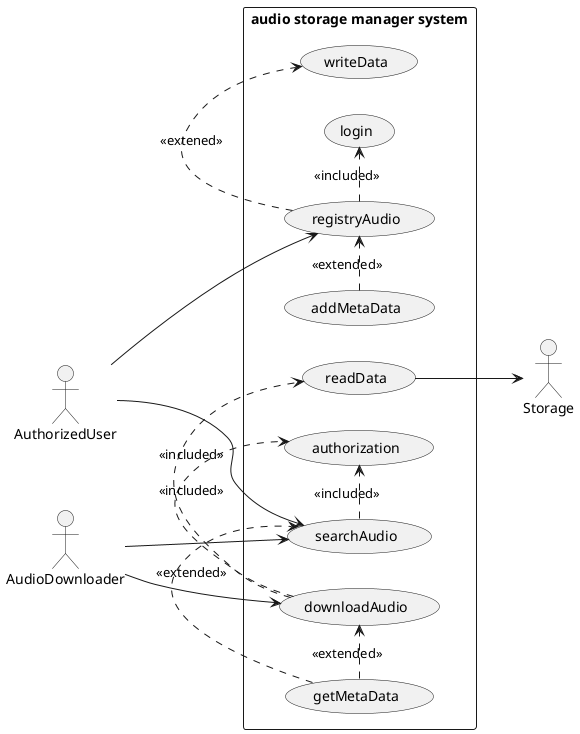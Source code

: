 @startuml
left to right direction

actor AuthorizedUser as recorder
actor AudioDownloader as audiodownloader
actor Storage as storage

rectangle "audio storage manager system" {
usecase downloadAudio
usecase registryAudio
usecase addMetaData
usecase getMetaData
usecase searchAudio
usecase writeData
usecase readData
usecase login
usecase authorization
}

recorder --> registryAudio
registryAudio .> writeData : <<extened>>
registryAudio .> login : <<included>>

audiodownloader --> downloadAudio
downloadAudio .> readData : <<included>>
downloadAudio .> authorization : <<included>>

readData --> storage

addMetaData .> registryAudio : <<extended>>
getMetaData .> downloadAudio : <<extended>>
recorder --> searchAudio
audiodownloader --> searchAudio
searchAudio .> authorization : <<included>>
getMetaData .> searchAudio : <<extended>>

@enduml